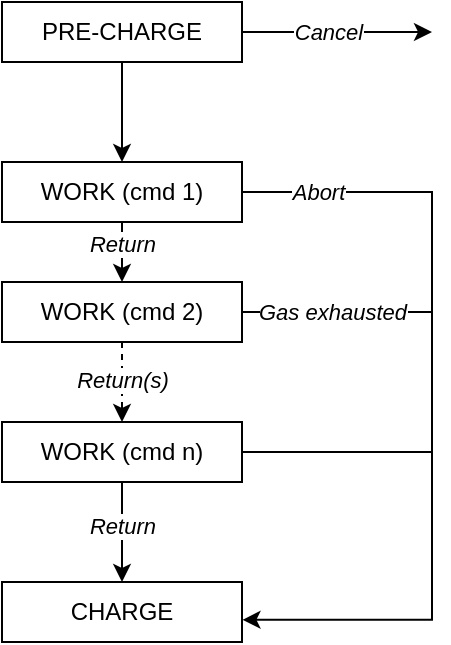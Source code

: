 <mxfile version="21.1.7" type="device">
  <diagram name="Page-1" id="lcW5cUqERm6JRBvPaZT-">
    <mxGraphModel dx="962" dy="556" grid="1" gridSize="10" guides="1" tooltips="1" connect="1" arrows="1" fold="1" page="1" pageScale="1" pageWidth="850" pageHeight="1100" math="0" shadow="0">
      <root>
        <mxCell id="0" />
        <mxCell id="1" parent="0" />
        <mxCell id="INMTfnJVZ24HSqwzk3t3-11" style="edgeStyle=orthogonalEdgeStyle;rounded=0;orthogonalLoop=1;jettySize=auto;html=1;entryX=0.5;entryY=0;entryDx=0;entryDy=0;" parent="1" source="INMTfnJVZ24HSqwzk3t3-1" target="INMTfnJVZ24HSqwzk3t3-2" edge="1">
          <mxGeometry relative="1" as="geometry" />
        </mxCell>
        <mxCell id="INMTfnJVZ24HSqwzk3t3-16" style="edgeStyle=orthogonalEdgeStyle;rounded=0;orthogonalLoop=1;jettySize=auto;html=1;" parent="1" source="INMTfnJVZ24HSqwzk3t3-1" edge="1">
          <mxGeometry relative="1" as="geometry">
            <mxPoint x="580" y="225" as="targetPoint" />
          </mxGeometry>
        </mxCell>
        <mxCell id="INMTfnJVZ24HSqwzk3t3-17" value="&lt;i&gt;Cancel&lt;/i&gt;" style="edgeLabel;html=1;align=center;verticalAlign=middle;resizable=0;points=[];" parent="INMTfnJVZ24HSqwzk3t3-16" vertex="1" connectable="0">
          <mxGeometry x="-0.268" y="1" relative="1" as="geometry">
            <mxPoint x="8" y="1" as="offset" />
          </mxGeometry>
        </mxCell>
        <mxCell id="INMTfnJVZ24HSqwzk3t3-1" value="PRE-CHARGE" style="rounded=0;whiteSpace=wrap;html=1;" parent="1" vertex="1">
          <mxGeometry x="365" y="210" width="120" height="30" as="geometry" />
        </mxCell>
        <mxCell id="INMTfnJVZ24HSqwzk3t3-5" style="edgeStyle=orthogonalEdgeStyle;rounded=0;orthogonalLoop=1;jettySize=auto;html=1;entryX=0.5;entryY=0;entryDx=0;entryDy=0;" parent="1" target="INMTfnJVZ24HSqwzk3t3-3" edge="1">
          <mxGeometry relative="1" as="geometry">
            <mxPoint x="425" y="320" as="sourcePoint" />
          </mxGeometry>
        </mxCell>
        <mxCell id="INMTfnJVZ24HSqwzk3t3-19" style="edgeStyle=orthogonalEdgeStyle;rounded=0;orthogonalLoop=1;jettySize=auto;html=1;entryX=1.002;entryY=0.63;entryDx=0;entryDy=0;entryPerimeter=0;" parent="1" source="INMTfnJVZ24HSqwzk3t3-2" target="INMTfnJVZ24HSqwzk3t3-13" edge="1">
          <mxGeometry relative="1" as="geometry">
            <Array as="points">
              <mxPoint x="580" y="305" />
              <mxPoint x="580" y="519" />
            </Array>
          </mxGeometry>
        </mxCell>
        <mxCell id="INMTfnJVZ24HSqwzk3t3-20" value="&lt;i&gt;Abort&lt;/i&gt;" style="edgeLabel;html=1;align=center;verticalAlign=middle;resizable=0;points=[];" parent="INMTfnJVZ24HSqwzk3t3-19" vertex="1" connectable="0">
          <mxGeometry x="-0.852" relative="1" as="geometry">
            <mxPoint x="8" as="offset" />
          </mxGeometry>
        </mxCell>
        <mxCell id="INMTfnJVZ24HSqwzk3t3-2" value="WORK (cmd 1)" style="rounded=0;whiteSpace=wrap;html=1;" parent="1" vertex="1">
          <mxGeometry x="365" y="290" width="120" height="30" as="geometry" />
        </mxCell>
        <mxCell id="INMTfnJVZ24HSqwzk3t3-6" style="edgeStyle=orthogonalEdgeStyle;rounded=0;orthogonalLoop=1;jettySize=auto;html=1;entryX=0.5;entryY=0;entryDx=0;entryDy=0;dashed=1;" parent="1" source="INMTfnJVZ24HSqwzk3t3-3" target="INMTfnJVZ24HSqwzk3t3-4" edge="1">
          <mxGeometry relative="1" as="geometry" />
        </mxCell>
        <mxCell id="INMTfnJVZ24HSqwzk3t3-9" value="&lt;i&gt;Return(s)&lt;/i&gt;" style="edgeLabel;html=1;align=center;verticalAlign=middle;resizable=0;points=[];" parent="INMTfnJVZ24HSqwzk3t3-6" vertex="1" connectable="0">
          <mxGeometry x="-0.043" y="1" relative="1" as="geometry">
            <mxPoint x="-1" as="offset" />
          </mxGeometry>
        </mxCell>
        <mxCell id="INMTfnJVZ24HSqwzk3t3-21" value="&lt;i&gt;Gas exhausted&lt;/i&gt;" style="edgeStyle=orthogonalEdgeStyle;rounded=0;orthogonalLoop=1;jettySize=auto;html=1;endArrow=none;endFill=0;" parent="1" source="INMTfnJVZ24HSqwzk3t3-3" edge="1">
          <mxGeometry x="-0.072" relative="1" as="geometry">
            <mxPoint x="580" y="365" as="targetPoint" />
            <mxPoint as="offset" />
          </mxGeometry>
        </mxCell>
        <mxCell id="INMTfnJVZ24HSqwzk3t3-3" value="WORK (cmd 2)" style="rounded=0;whiteSpace=wrap;html=1;" parent="1" vertex="1">
          <mxGeometry x="365" y="350" width="120" height="30" as="geometry" />
        </mxCell>
        <mxCell id="INMTfnJVZ24HSqwzk3t3-14" style="edgeStyle=orthogonalEdgeStyle;rounded=0;orthogonalLoop=1;jettySize=auto;html=1;entryX=0.5;entryY=0;entryDx=0;entryDy=0;" parent="1" source="INMTfnJVZ24HSqwzk3t3-4" target="INMTfnJVZ24HSqwzk3t3-13" edge="1">
          <mxGeometry relative="1" as="geometry" />
        </mxCell>
        <mxCell id="INMTfnJVZ24HSqwzk3t3-15" value="&lt;i&gt;Return&lt;/i&gt;" style="edgeLabel;html=1;align=center;verticalAlign=middle;resizable=0;points=[];" parent="INMTfnJVZ24HSqwzk3t3-14" vertex="1" connectable="0">
          <mxGeometry x="-0.12" y="-2" relative="1" as="geometry">
            <mxPoint x="2" as="offset" />
          </mxGeometry>
        </mxCell>
        <mxCell id="INMTfnJVZ24HSqwzk3t3-22" value="" style="edgeStyle=orthogonalEdgeStyle;rounded=0;orthogonalLoop=1;jettySize=auto;html=1;endArrow=none;endFill=0;" parent="1" source="INMTfnJVZ24HSqwzk3t3-4" edge="1">
          <mxGeometry relative="1" as="geometry">
            <mxPoint x="580" y="435" as="targetPoint" />
          </mxGeometry>
        </mxCell>
        <mxCell id="INMTfnJVZ24HSqwzk3t3-4" value="WORK (cmd n)" style="rounded=0;whiteSpace=wrap;html=1;" parent="1" vertex="1">
          <mxGeometry x="365" y="420" width="120" height="30" as="geometry" />
        </mxCell>
        <mxCell id="INMTfnJVZ24HSqwzk3t3-10" value="&lt;i&gt;Return&lt;/i&gt;" style="edgeLabel;html=1;align=center;verticalAlign=middle;resizable=0;points=[];" parent="1" vertex="1" connectable="0">
          <mxGeometry x="425" y="330.998" as="geometry" />
        </mxCell>
        <mxCell id="INMTfnJVZ24HSqwzk3t3-13" value="CHARGE" style="rounded=0;whiteSpace=wrap;html=1;" parent="1" vertex="1">
          <mxGeometry x="365" y="500" width="120" height="30" as="geometry" />
        </mxCell>
      </root>
    </mxGraphModel>
  </diagram>
</mxfile>
